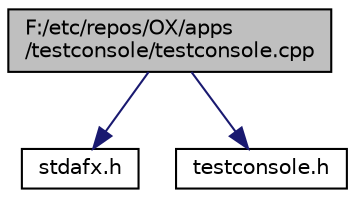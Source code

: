 digraph "F:/etc/repos/OX/apps/testconsole/testconsole.cpp"
{
  edge [fontname="Helvetica",fontsize="10",labelfontname="Helvetica",labelfontsize="10"];
  node [fontname="Helvetica",fontsize="10",shape=record];
  Node1 [label="F:/etc/repos/OX/apps\l/testconsole/testconsole.cpp",height=0.2,width=0.4,color="black", fillcolor="grey75", style="filled" fontcolor="black"];
  Node1 -> Node2 [color="midnightblue",fontsize="10",style="solid",fontname="Helvetica"];
  Node2 [label="stdafx.h",height=0.2,width=0.4,color="black", fillcolor="white", style="filled",URL="$testconsole_2stdafx_8h.html"];
  Node1 -> Node3 [color="midnightblue",fontsize="10",style="solid",fontname="Helvetica"];
  Node3 [label="testconsole.h",height=0.2,width=0.4,color="black", fillcolor="white", style="filled",URL="$testconsole_8h.html"];
}
